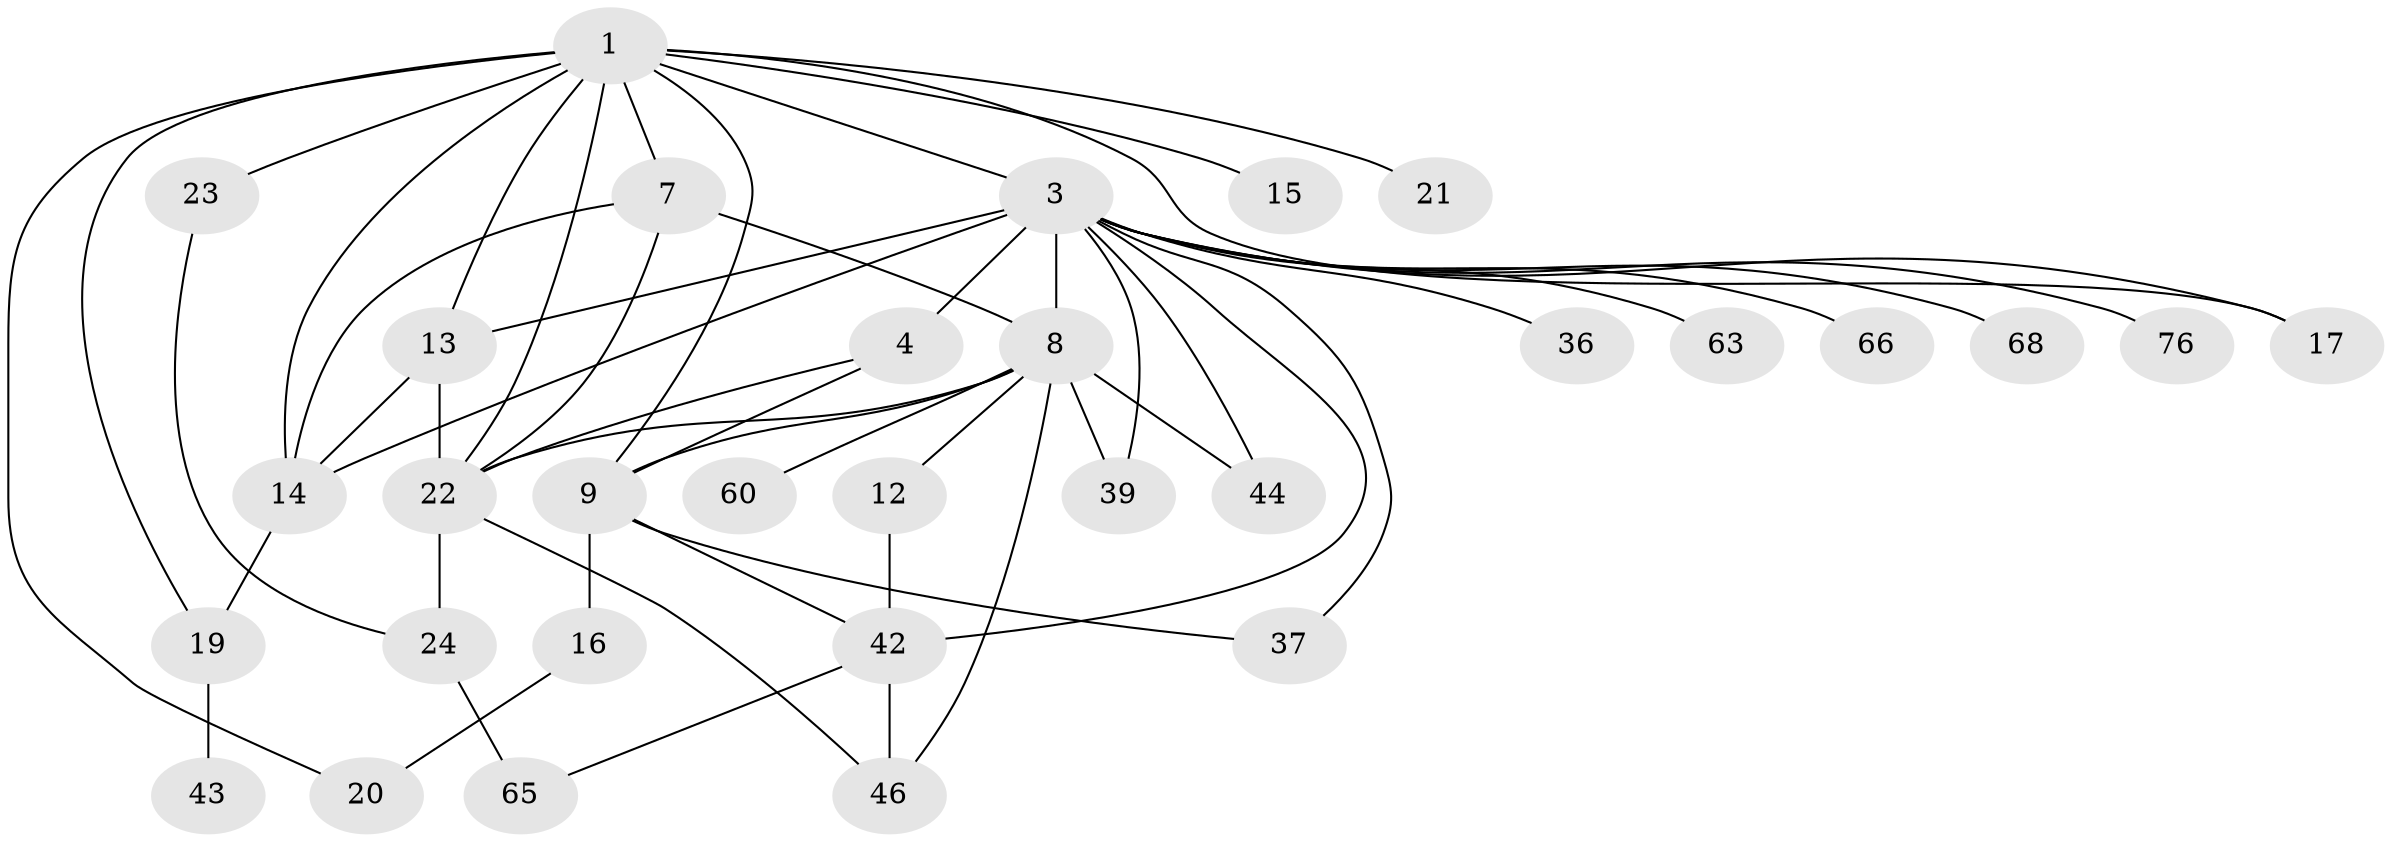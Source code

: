 // original degree distribution, {5: 0.1518987341772152, 6: 0.0379746835443038, 4: 0.13924050632911392, 3: 0.21518987341772153, 2: 0.24050632911392406, 1: 0.21518987341772153}
// Generated by graph-tools (version 1.1) at 2025/17/03/04/25 18:17:11]
// undirected, 31 vertices, 53 edges
graph export_dot {
graph [start="1"]
  node [color=gray90,style=filled];
  1 [super="+2"];
  3 [super="+28+35+10"];
  4 [super="+38+6+54"];
  7 [super="+77"];
  8 [super="+67+25"];
  9 [super="+69+75"];
  12 [super="+27"];
  13 [super="+32"];
  14 [super="+52"];
  15;
  16;
  17;
  19 [super="+53"];
  20 [super="+62"];
  21;
  22 [super="+49+51+26"];
  23;
  24 [super="+40"];
  36;
  37;
  39 [super="+47"];
  42 [super="+48"];
  43;
  44;
  46;
  60;
  63;
  65;
  66;
  68;
  76;
  1 -- 17;
  1 -- 19;
  1 -- 20;
  1 -- 3 [weight=2];
  1 -- 7;
  1 -- 9;
  1 -- 13;
  1 -- 15 [weight=2];
  1 -- 21;
  1 -- 23;
  1 -- 14;
  1 -- 22 [weight=3];
  3 -- 4 [weight=3];
  3 -- 8 [weight=4];
  3 -- 66;
  3 -- 37;
  3 -- 76;
  3 -- 17;
  3 -- 42 [weight=2];
  3 -- 68;
  3 -- 14;
  3 -- 36;
  3 -- 39;
  3 -- 44;
  3 -- 13;
  3 -- 63;
  4 -- 9;
  4 -- 22 [weight=2];
  7 -- 8;
  7 -- 14;
  7 -- 22;
  8 -- 12;
  8 -- 46;
  8 -- 39;
  8 -- 9;
  8 -- 60;
  8 -- 44;
  8 -- 22;
  9 -- 16;
  9 -- 42;
  9 -- 37;
  12 -- 42;
  13 -- 22;
  13 -- 14;
  14 -- 19;
  16 -- 20;
  19 -- 43;
  22 -- 24 [weight=2];
  22 -- 46;
  23 -- 24;
  24 -- 65;
  42 -- 65;
  42 -- 46;
}
